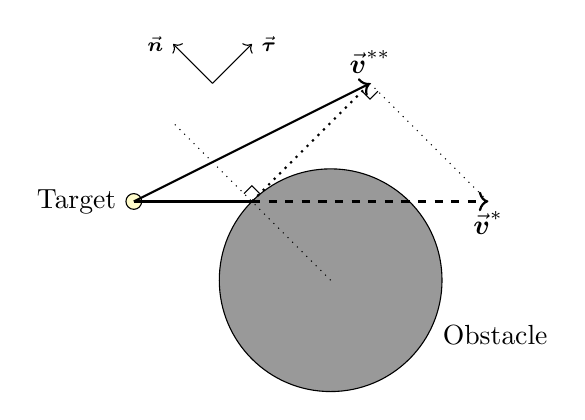 \begin{tikzpicture}
  \draw[fill={black!40}]  (0,0)    circle({sqrt(2)}) node[right,xshift=1.3cm,yshift=-0.7cm] {Obstacle};
  \draw[fill={yellow!20}] (-2.5,1) circle(0.1)  node[left,xshift=-0.1cm] {Target};
  \draw[thick]            (-2.5,1) -- (-1,1);
  \draw[->,thick,dashed]  (-1,1)   -- (2,1)     node[below] {$\vec{\boldsymbol{v}}^* $};
  \draw[thick,dotted]     (-1,1)   -- (0.5,2.5);
  \draw[->,thick]         (-2.5,1) -- (0.5,2.5) node[above] {$\vec{\boldsymbol{v}}^{ ** }$};
  \draw[dotted]           (2,1)    -- (0.5,2.5);
  \draw[dotted]           (0,0)    -- (-2,2);
  \draw                   (-1.1,1.1) -- (-1,1.2) -- (-0.9,1.1);
  \draw                   (0.4,2.4) -- (0.5,2.3) -- (0.6,2.4);
  \draw[->]               (-1.5,2.5) -- (-1,3)  node[right] {\scriptsize $\vec{\boldsymbol{\tau}}$};
  \draw[->]               (-1.5,2.5) -- (-2,3)  node[left]  {\scriptsize $\vec{\boldsymbol{n}}$};
\end{tikzpicture}
